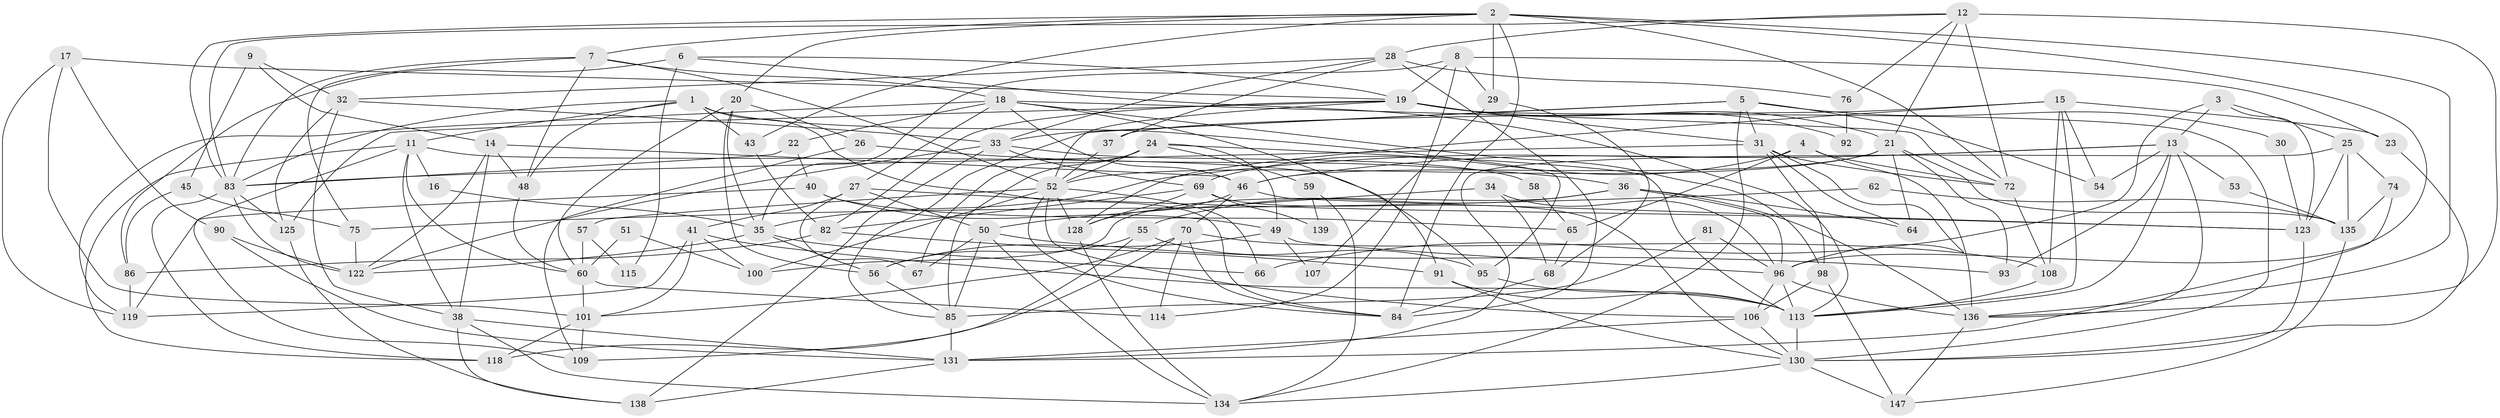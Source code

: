 // Generated by graph-tools (version 1.1) at 2025/24/03/03/25 07:24:04]
// undirected, 103 vertices, 249 edges
graph export_dot {
graph [start="1"]
  node [color=gray90,style=filled];
  1;
  2 [super="+94"];
  3 [super="+73"];
  4 [super="+61"];
  5 [super="+39"];
  6 [super="+10"];
  7 [super="+148"];
  8;
  9;
  11 [super="+63"];
  12 [super="+78"];
  13 [super="+47"];
  14;
  15 [super="+127"];
  16;
  17;
  18 [super="+71"];
  19 [super="+42"];
  20;
  21 [super="+88"];
  22;
  23;
  24 [super="+97"];
  25 [super="+144"];
  26;
  27 [super="+44"];
  28 [super="+110"];
  29;
  30;
  31;
  32 [super="+126"];
  33 [super="+104"];
  34;
  35 [super="+129"];
  36 [super="+140"];
  37;
  38;
  40;
  41 [super="+80"];
  43;
  45;
  46 [super="+121"];
  48 [super="+79"];
  49 [super="+105"];
  50 [super="+89"];
  51;
  52 [super="+103"];
  53;
  54;
  55;
  56 [super="+124"];
  57;
  58;
  59;
  60;
  62;
  64;
  65;
  66;
  67;
  68;
  69 [super="+116"];
  70;
  72 [super="+77"];
  74;
  75;
  76;
  81;
  82 [super="+117"];
  83 [super="+87"];
  84 [super="+99"];
  85 [super="+133"];
  86 [super="+102"];
  90;
  91;
  92;
  93;
  95;
  96 [super="+120"];
  98 [super="+112"];
  100;
  101 [super="+137"];
  106;
  107;
  108;
  109 [super="+111"];
  113 [super="+132"];
  114;
  115;
  118;
  119;
  122;
  123;
  125;
  128;
  130 [super="+142"];
  131 [super="+146"];
  134 [super="+143"];
  135 [super="+145"];
  136 [super="+141"];
  138;
  139;
  147;
  1 -- 95;
  1 -- 43;
  1 -- 48;
  1 -- 83;
  1 -- 84;
  1 -- 11;
  2 -- 136;
  2 -- 43;
  2 -- 29;
  2 -- 72;
  2 -- 7;
  2 -- 96;
  2 -- 83;
  2 -- 20;
  2 -- 84;
  3 -- 123;
  3 -- 66;
  3 -- 13;
  3 -- 25;
  4 -- 136;
  4 -- 72;
  4 -- 65;
  4 -- 69;
  5 -- 31;
  5 -- 85;
  5 -- 33;
  5 -- 54;
  5 -- 134;
  5 -- 30;
  6 -- 86;
  6 -- 113;
  6 -- 19;
  6 -- 115;
  7 -- 75;
  7 -- 83;
  7 -- 18;
  7 -- 52;
  7 -- 48;
  8 -- 29;
  8 -- 35;
  8 -- 19;
  8 -- 23;
  8 -- 114;
  9 -- 14;
  9 -- 45;
  9 -- 32;
  11 -- 38;
  11 -- 118;
  11 -- 16;
  11 -- 60;
  11 -- 109;
  11 -- 95;
  12 -- 28;
  12 -- 72;
  12 -- 83;
  12 -- 76;
  12 -- 21;
  12 -- 136;
  13 -- 53;
  13 -- 93;
  13 -- 113;
  13 -- 54;
  13 -- 46;
  13 -- 136;
  13 -- 35;
  14 -- 122;
  14 -- 38;
  14 -- 48;
  14 -- 46;
  15 -- 108;
  15 -- 23;
  15 -- 128;
  15 -- 113;
  15 -- 37;
  15 -- 54;
  16 -- 35;
  17 -- 90;
  17 -- 19;
  17 -- 101;
  17 -- 119;
  18 -- 22;
  18 -- 46;
  18 -- 91;
  18 -- 119;
  18 -- 27;
  18 -- 98;
  18 -- 72;
  19 -- 31;
  19 -- 125;
  19 -- 21;
  19 -- 92;
  19 -- 130;
  19 -- 52;
  19 -- 82;
  20 -- 60;
  20 -- 26;
  20 -- 56;
  20 -- 35;
  21 -- 64;
  21 -- 135;
  21 -- 52;
  21 -- 93;
  21 -- 46;
  22 -- 40;
  22 -- 83;
  23 -- 130;
  24 -- 52;
  24 -- 59;
  24 -- 85;
  24 -- 113;
  24 -- 67;
  24 -- 49;
  25 -- 123;
  25 -- 74;
  25 -- 135;
  25 -- 131;
  26 -- 36;
  26 -- 109;
  27 -- 50;
  27 -- 67;
  27 -- 123;
  27 -- 41;
  28 -- 37;
  28 -- 32;
  28 -- 33;
  28 -- 84;
  28 -- 76;
  29 -- 68;
  29 -- 107;
  30 -- 123;
  31 -- 64;
  31 -- 98;
  31 -- 96;
  31 -- 83;
  31 -- 72;
  32 -- 38;
  32 -- 125;
  32 -- 33;
  33 -- 122;
  33 -- 138;
  33 -- 58;
  33 -- 69;
  34 -- 68;
  34 -- 50;
  34 -- 96;
  35 -- 122;
  35 -- 66;
  35 -- 56;
  36 -- 64;
  36 -- 96;
  36 -- 136;
  36 -- 100;
  36 -- 55;
  37 -- 52;
  38 -- 134;
  38 -- 138;
  38 -- 131;
  40 -- 49;
  40 -- 65;
  40 -- 119;
  41 -- 113;
  41 -- 100;
  41 -- 101;
  41 -- 119;
  43 -- 82;
  45 -- 75;
  45 -- 86;
  46 -- 123;
  46 -- 70;
  46 -- 128;
  48 -- 60;
  49 -- 56;
  49 -- 107;
  49 -- 96;
  50 -- 67;
  50 -- 93;
  50 -- 134;
  50 -- 85;
  51 -- 60;
  51 -- 100;
  52 -- 66;
  52 -- 128;
  52 -- 84;
  52 -- 100;
  52 -- 57;
  52 -- 106;
  53 -- 135;
  55 -- 95;
  55 -- 56;
  55 -- 109;
  56 -- 85;
  57 -- 60;
  57 -- 115;
  58 -- 65;
  59 -- 134;
  59 -- 139;
  60 -- 114;
  60 -- 101;
  62 -- 135;
  62 -- 75;
  65 -- 68;
  68 -- 84;
  69 -- 130;
  69 -- 82;
  69 -- 139;
  69 -- 128;
  70 -- 118;
  70 -- 84;
  70 -- 108;
  70 -- 114;
  70 -- 101;
  72 -- 108;
  74 -- 135;
  74 -- 131;
  75 -- 122;
  76 -- 92;
  81 -- 85;
  81 -- 96;
  82 -- 91;
  82 -- 86 [weight=2];
  83 -- 122;
  83 -- 118;
  83 -- 125;
  85 -- 131;
  86 -- 119;
  90 -- 122;
  90 -- 131;
  91 -- 113;
  91 -- 130;
  95 -- 113;
  96 -- 106;
  96 -- 113;
  96 -- 136;
  98 -- 106;
  98 -- 147;
  101 -- 109;
  101 -- 118;
  106 -- 130;
  106 -- 131;
  108 -- 113;
  113 -- 130;
  123 -- 130;
  125 -- 138;
  128 -- 134;
  130 -- 147;
  130 -- 134;
  131 -- 138;
  135 -- 147;
  136 -- 147;
}
